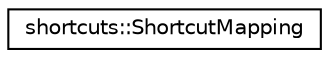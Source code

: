 digraph "Graphical Class Hierarchy"
{
 // LATEX_PDF_SIZE
  edge [fontname="Helvetica",fontsize="10",labelfontname="Helvetica",labelfontsize="10"];
  node [fontname="Helvetica",fontsize="10",shape=record];
  rankdir="LR";
  Node0 [label="shortcuts::ShortcutMapping",height=0.2,width=0.4,color="black", fillcolor="white", style="filled",URL="$structshortcuts_1_1ShortcutMapping.html",tooltip=" "];
}
